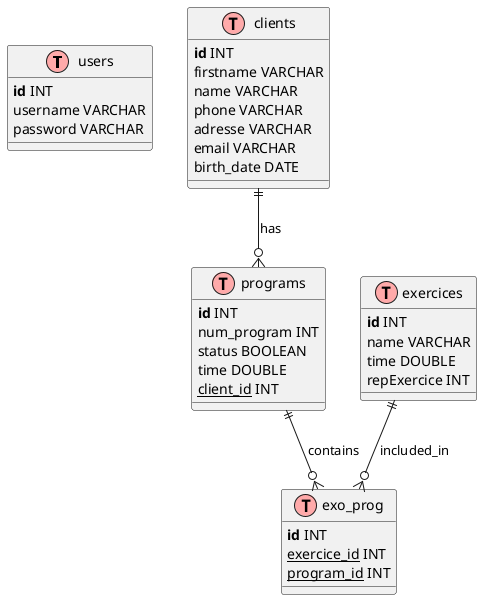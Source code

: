 @startuml

!define table(x) class x << (T,#FFAAAA) >>
!define primary_key(x) <b>x</b>
!define foreign_key(x) <u>x</u>

table(users) {
    primary_key(id) INT
    username VARCHAR
    password VARCHAR
}

table(clients) {
    primary_key(id) INT
    firstname VARCHAR
    name VARCHAR
    phone VARCHAR
    adresse VARCHAR
    email VARCHAR
    birth_date DATE
}

table(exercices) {
    primary_key(id) INT
    name VARCHAR
    time DOUBLE
    repExercice INT
}

table(programs) {
    primary_key(id) INT
    num_program INT
    status BOOLEAN
    time DOUBLE
    foreign_key(client_id) INT
}

table(exo_prog) {
    primary_key(id) INT
    foreign_key(exercice_id) INT
    foreign_key(program_id) INT
}

' Relationships
clients ||--o{ programs : has
programs ||--o{ exo_prog : contains
exercices ||--o{ exo_prog : included_in

@enduml
